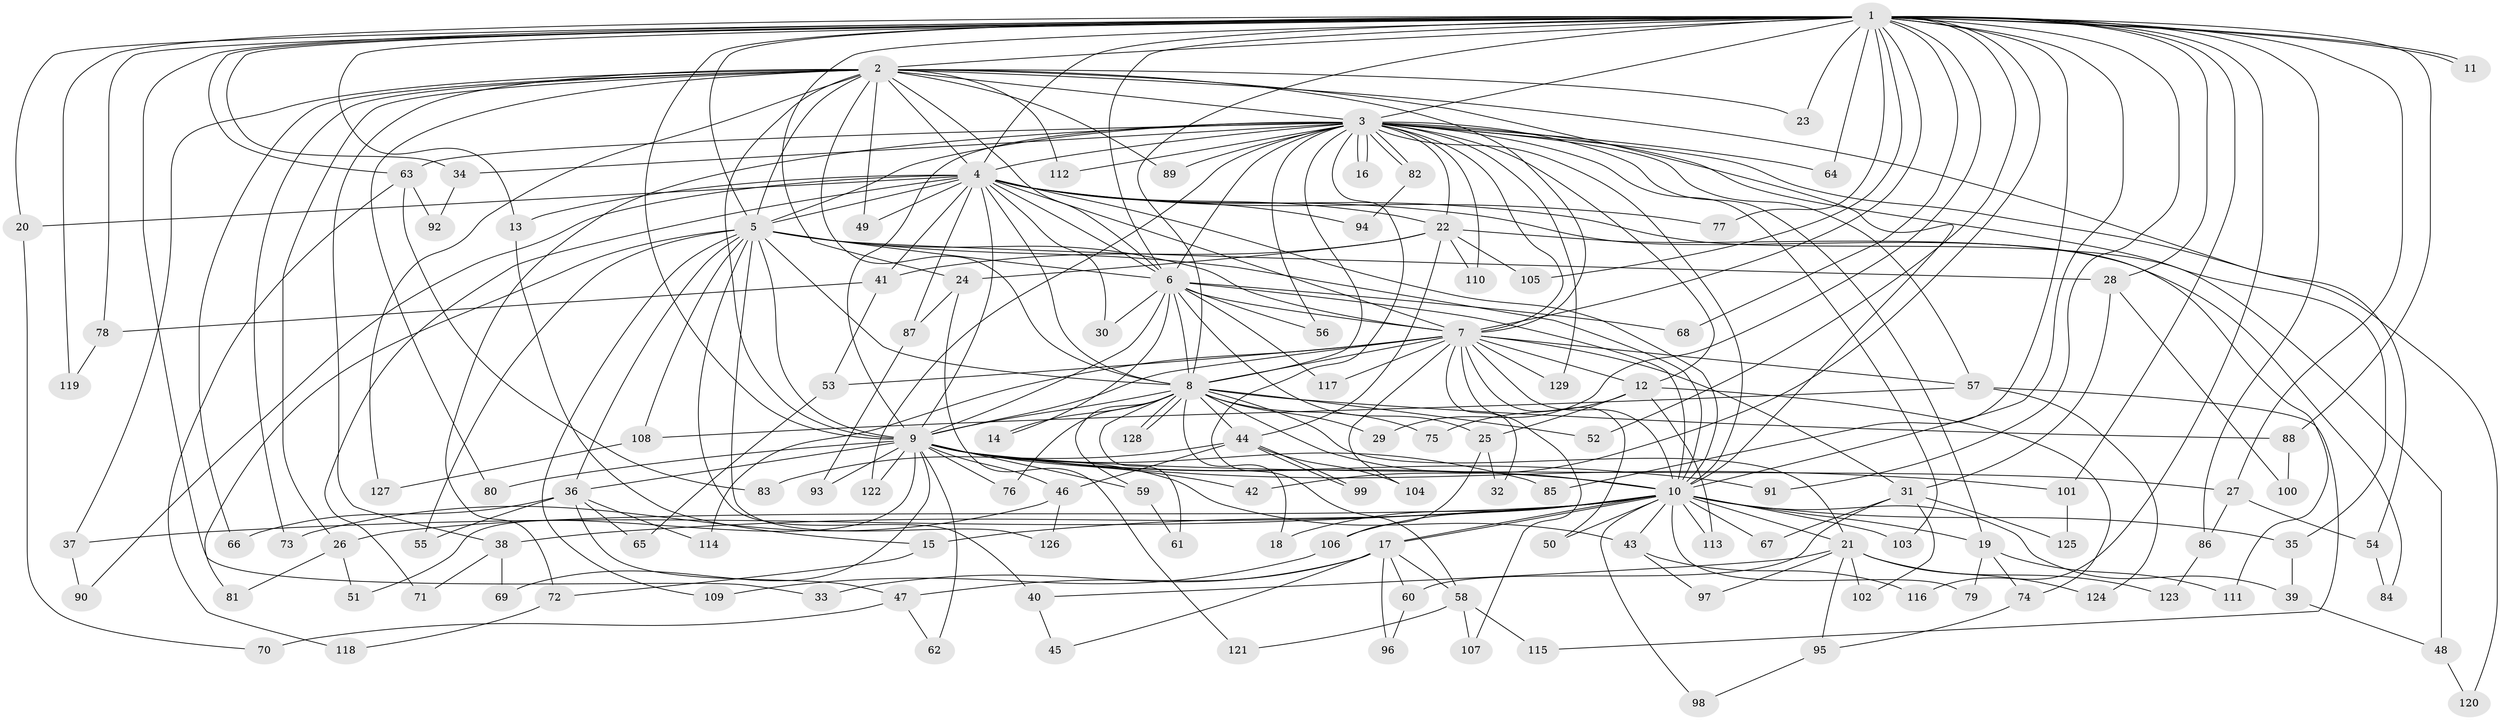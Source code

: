 // Generated by graph-tools (version 1.1) at 2025/13/03/09/25 04:13:48]
// undirected, 129 vertices, 283 edges
graph export_dot {
graph [start="1"]
  node [color=gray90,style=filled];
  1;
  2;
  3;
  4;
  5;
  6;
  7;
  8;
  9;
  10;
  11;
  12;
  13;
  14;
  15;
  16;
  17;
  18;
  19;
  20;
  21;
  22;
  23;
  24;
  25;
  26;
  27;
  28;
  29;
  30;
  31;
  32;
  33;
  34;
  35;
  36;
  37;
  38;
  39;
  40;
  41;
  42;
  43;
  44;
  45;
  46;
  47;
  48;
  49;
  50;
  51;
  52;
  53;
  54;
  55;
  56;
  57;
  58;
  59;
  60;
  61;
  62;
  63;
  64;
  65;
  66;
  67;
  68;
  69;
  70;
  71;
  72;
  73;
  74;
  75;
  76;
  77;
  78;
  79;
  80;
  81;
  82;
  83;
  84;
  85;
  86;
  87;
  88;
  89;
  90;
  91;
  92;
  93;
  94;
  95;
  96;
  97;
  98;
  99;
  100;
  101;
  102;
  103;
  104;
  105;
  106;
  107;
  108;
  109;
  110;
  111;
  112;
  113;
  114;
  115;
  116;
  117;
  118;
  119;
  120;
  121;
  122;
  123;
  124;
  125;
  126;
  127;
  128;
  129;
  1 -- 2;
  1 -- 3;
  1 -- 4;
  1 -- 5;
  1 -- 6;
  1 -- 7;
  1 -- 8;
  1 -- 9;
  1 -- 10;
  1 -- 11;
  1 -- 11;
  1 -- 13;
  1 -- 20;
  1 -- 23;
  1 -- 24;
  1 -- 27;
  1 -- 28;
  1 -- 29;
  1 -- 33;
  1 -- 34;
  1 -- 42;
  1 -- 52;
  1 -- 63;
  1 -- 64;
  1 -- 68;
  1 -- 77;
  1 -- 78;
  1 -- 85;
  1 -- 86;
  1 -- 88;
  1 -- 91;
  1 -- 101;
  1 -- 105;
  1 -- 116;
  1 -- 119;
  2 -- 3;
  2 -- 4;
  2 -- 5;
  2 -- 6;
  2 -- 7;
  2 -- 8;
  2 -- 9;
  2 -- 10;
  2 -- 23;
  2 -- 26;
  2 -- 37;
  2 -- 38;
  2 -- 49;
  2 -- 54;
  2 -- 66;
  2 -- 73;
  2 -- 80;
  2 -- 89;
  2 -- 112;
  2 -- 127;
  3 -- 4;
  3 -- 5;
  3 -- 6;
  3 -- 7;
  3 -- 8;
  3 -- 9;
  3 -- 10;
  3 -- 12;
  3 -- 16;
  3 -- 16;
  3 -- 19;
  3 -- 22;
  3 -- 34;
  3 -- 35;
  3 -- 56;
  3 -- 57;
  3 -- 58;
  3 -- 63;
  3 -- 64;
  3 -- 72;
  3 -- 82;
  3 -- 82;
  3 -- 89;
  3 -- 103;
  3 -- 110;
  3 -- 112;
  3 -- 120;
  3 -- 122;
  3 -- 129;
  4 -- 5;
  4 -- 6;
  4 -- 7;
  4 -- 8;
  4 -- 9;
  4 -- 10;
  4 -- 13;
  4 -- 20;
  4 -- 22;
  4 -- 30;
  4 -- 41;
  4 -- 48;
  4 -- 49;
  4 -- 71;
  4 -- 77;
  4 -- 87;
  4 -- 90;
  4 -- 94;
  4 -- 111;
  5 -- 6;
  5 -- 7;
  5 -- 8;
  5 -- 9;
  5 -- 10;
  5 -- 28;
  5 -- 36;
  5 -- 40;
  5 -- 55;
  5 -- 81;
  5 -- 108;
  5 -- 109;
  5 -- 126;
  6 -- 7;
  6 -- 8;
  6 -- 9;
  6 -- 10;
  6 -- 14;
  6 -- 25;
  6 -- 30;
  6 -- 56;
  6 -- 68;
  6 -- 117;
  7 -- 8;
  7 -- 9;
  7 -- 10;
  7 -- 12;
  7 -- 31;
  7 -- 32;
  7 -- 50;
  7 -- 53;
  7 -- 57;
  7 -- 104;
  7 -- 107;
  7 -- 114;
  7 -- 117;
  7 -- 129;
  8 -- 9;
  8 -- 10;
  8 -- 14;
  8 -- 18;
  8 -- 21;
  8 -- 29;
  8 -- 44;
  8 -- 52;
  8 -- 59;
  8 -- 61;
  8 -- 75;
  8 -- 76;
  8 -- 88;
  8 -- 128;
  8 -- 128;
  9 -- 10;
  9 -- 27;
  9 -- 36;
  9 -- 42;
  9 -- 43;
  9 -- 46;
  9 -- 51;
  9 -- 59;
  9 -- 62;
  9 -- 69;
  9 -- 76;
  9 -- 80;
  9 -- 85;
  9 -- 91;
  9 -- 93;
  9 -- 101;
  9 -- 122;
  10 -- 15;
  10 -- 17;
  10 -- 17;
  10 -- 18;
  10 -- 19;
  10 -- 21;
  10 -- 26;
  10 -- 35;
  10 -- 37;
  10 -- 38;
  10 -- 39;
  10 -- 43;
  10 -- 50;
  10 -- 67;
  10 -- 79;
  10 -- 98;
  10 -- 103;
  10 -- 106;
  10 -- 113;
  12 -- 25;
  12 -- 74;
  12 -- 75;
  12 -- 113;
  13 -- 15;
  15 -- 72;
  17 -- 33;
  17 -- 45;
  17 -- 47;
  17 -- 58;
  17 -- 60;
  17 -- 96;
  19 -- 74;
  19 -- 79;
  19 -- 111;
  20 -- 70;
  21 -- 40;
  21 -- 95;
  21 -- 97;
  21 -- 102;
  21 -- 123;
  21 -- 124;
  22 -- 24;
  22 -- 41;
  22 -- 44;
  22 -- 84;
  22 -- 105;
  22 -- 110;
  24 -- 87;
  24 -- 121;
  25 -- 32;
  25 -- 106;
  26 -- 51;
  26 -- 81;
  27 -- 54;
  27 -- 86;
  28 -- 31;
  28 -- 100;
  31 -- 60;
  31 -- 67;
  31 -- 102;
  31 -- 125;
  34 -- 92;
  35 -- 39;
  36 -- 47;
  36 -- 55;
  36 -- 65;
  36 -- 66;
  36 -- 114;
  37 -- 90;
  38 -- 69;
  38 -- 71;
  39 -- 48;
  40 -- 45;
  41 -- 53;
  41 -- 78;
  43 -- 97;
  43 -- 116;
  44 -- 46;
  44 -- 83;
  44 -- 99;
  44 -- 99;
  44 -- 104;
  46 -- 73;
  46 -- 126;
  47 -- 62;
  47 -- 70;
  48 -- 120;
  53 -- 65;
  54 -- 84;
  57 -- 108;
  57 -- 115;
  57 -- 124;
  58 -- 107;
  58 -- 115;
  58 -- 121;
  59 -- 61;
  60 -- 96;
  63 -- 83;
  63 -- 92;
  63 -- 118;
  72 -- 118;
  74 -- 95;
  78 -- 119;
  82 -- 94;
  86 -- 123;
  87 -- 93;
  88 -- 100;
  95 -- 98;
  101 -- 125;
  106 -- 109;
  108 -- 127;
}
